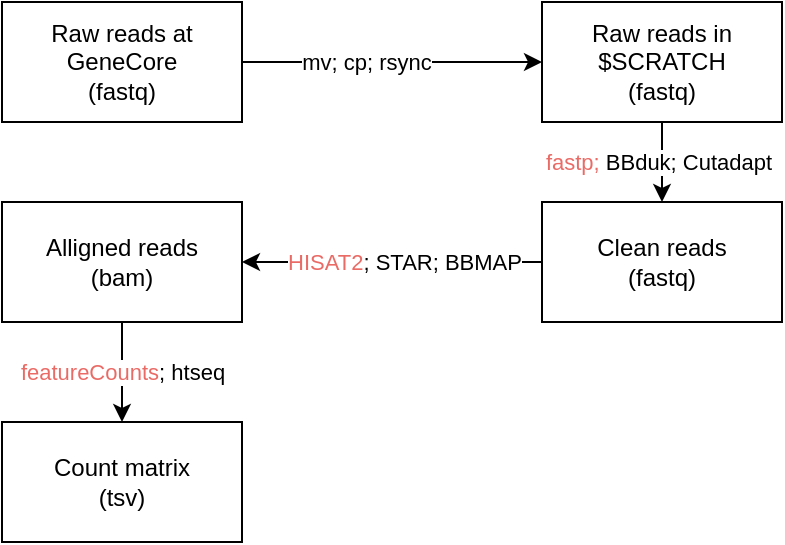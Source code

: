<mxfile version="22.0.8" type="device">
  <diagram name="Page-1" id="JdJNeL035dL0oQE3YnYG">
    <mxGraphModel dx="989" dy="539" grid="1" gridSize="10" guides="1" tooltips="1" connect="1" arrows="1" fold="1" page="1" pageScale="1" pageWidth="827" pageHeight="1169" math="0" shadow="0">
      <root>
        <mxCell id="0" />
        <mxCell id="1" parent="0" />
        <mxCell id="jvVMpGYpSncDv33kW9gz-7" style="edgeStyle=orthogonalEdgeStyle;rounded=0;orthogonalLoop=1;jettySize=auto;html=1;entryX=0;entryY=0.5;entryDx=0;entryDy=0;" parent="1" source="jvVMpGYpSncDv33kW9gz-1" target="jvVMpGYpSncDv33kW9gz-2" edge="1">
          <mxGeometry relative="1" as="geometry">
            <mxPoint x="440" y="150" as="targetPoint" />
            <Array as="points">
              <mxPoint x="340" y="130" />
              <mxPoint x="340" y="130" />
            </Array>
          </mxGeometry>
        </mxCell>
        <mxCell id="jvVMpGYpSncDv33kW9gz-10" value="mv; cp; rsync" style="edgeLabel;html=1;align=center;verticalAlign=middle;resizable=0;points=[];" parent="jvVMpGYpSncDv33kW9gz-7" vertex="1" connectable="0">
          <mxGeometry x="-0.268" y="1" relative="1" as="geometry">
            <mxPoint x="7" y="1" as="offset" />
          </mxGeometry>
        </mxCell>
        <mxCell id="jvVMpGYpSncDv33kW9gz-1" value="Raw reads at GeneCore&lt;br&gt;(fastq)" style="rounded=0;whiteSpace=wrap;html=1;" parent="1" vertex="1">
          <mxGeometry x="90" y="100" width="120" height="60" as="geometry" />
        </mxCell>
        <mxCell id="jvVMpGYpSncDv33kW9gz-8" style="edgeStyle=orthogonalEdgeStyle;rounded=0;orthogonalLoop=1;jettySize=auto;html=1;" parent="1" source="jvVMpGYpSncDv33kW9gz-2" target="jvVMpGYpSncDv33kW9gz-4" edge="1">
          <mxGeometry relative="1" as="geometry">
            <Array as="points">
              <mxPoint x="420" y="150" />
              <mxPoint x="420" y="330" />
            </Array>
          </mxGeometry>
        </mxCell>
        <mxCell id="jvVMpGYpSncDv33kW9gz-11" value="&lt;font color=&quot;#ea6b66&quot;&gt;fastp;&lt;/font&gt; BBduk; Cutadapt" style="edgeLabel;html=1;align=center;verticalAlign=middle;resizable=0;points=[];" parent="jvVMpGYpSncDv33kW9gz-8" vertex="1" connectable="0">
          <mxGeometry x="0.009" y="-2" relative="1" as="geometry">
            <mxPoint as="offset" />
          </mxGeometry>
        </mxCell>
        <mxCell id="jvVMpGYpSncDv33kW9gz-2" value="Raw reads in $SCRATCH&lt;br&gt;(fastq)" style="rounded=0;whiteSpace=wrap;html=1;" parent="1" vertex="1">
          <mxGeometry x="360" y="100" width="120" height="60" as="geometry" />
        </mxCell>
        <mxCell id="jvVMpGYpSncDv33kW9gz-9" style="edgeStyle=orthogonalEdgeStyle;rounded=0;orthogonalLoop=1;jettySize=auto;html=1;" parent="1" source="jvVMpGYpSncDv33kW9gz-4" target="jvVMpGYpSncDv33kW9gz-5" edge="1">
          <mxGeometry relative="1" as="geometry" />
        </mxCell>
        <mxCell id="jvVMpGYpSncDv33kW9gz-12" value="Text" style="edgeLabel;html=1;align=center;verticalAlign=middle;resizable=0;points=[];" parent="jvVMpGYpSncDv33kW9gz-9" vertex="1" connectable="0">
          <mxGeometry x="-0.082" y="2" relative="1" as="geometry">
            <mxPoint as="offset" />
          </mxGeometry>
        </mxCell>
        <mxCell id="jvVMpGYpSncDv33kW9gz-13" value="&lt;font color=&quot;#ea6b66&quot;&gt;HISAT2&lt;/font&gt;; STAR; BBMAP" style="edgeLabel;html=1;align=center;verticalAlign=middle;resizable=0;points=[];" parent="jvVMpGYpSncDv33kW9gz-9" vertex="1" connectable="0">
          <mxGeometry x="-0.072" y="4" relative="1" as="geometry">
            <mxPoint y="-4" as="offset" />
          </mxGeometry>
        </mxCell>
        <mxCell id="jvVMpGYpSncDv33kW9gz-4" value="Clean reads&lt;br&gt;(fastq)" style="rounded=0;whiteSpace=wrap;html=1;" parent="1" vertex="1">
          <mxGeometry x="360" y="200" width="120" height="60" as="geometry" />
        </mxCell>
        <mxCell id="jvVMpGYpSncDv33kW9gz-14" style="edgeStyle=orthogonalEdgeStyle;rounded=0;orthogonalLoop=1;jettySize=auto;html=1;" parent="1" source="jvVMpGYpSncDv33kW9gz-5" target="jvVMpGYpSncDv33kW9gz-6" edge="1">
          <mxGeometry relative="1" as="geometry" />
        </mxCell>
        <mxCell id="jvVMpGYpSncDv33kW9gz-15" value="&lt;font color=&quot;#ea6b66&quot;&gt;featureCounts&lt;/font&gt;; htseq" style="edgeLabel;html=1;align=center;verticalAlign=middle;resizable=0;points=[];" parent="jvVMpGYpSncDv33kW9gz-14" vertex="1" connectable="0">
          <mxGeometry x="-0.358" relative="1" as="geometry">
            <mxPoint y="9" as="offset" />
          </mxGeometry>
        </mxCell>
        <mxCell id="jvVMpGYpSncDv33kW9gz-5" value="Alligned reads&lt;br&gt;(bam)" style="rounded=0;whiteSpace=wrap;html=1;" parent="1" vertex="1">
          <mxGeometry x="90" y="200" width="120" height="60" as="geometry" />
        </mxCell>
        <mxCell id="jvVMpGYpSncDv33kW9gz-6" value="Count matrix&lt;br&gt;(tsv)" style="rounded=0;whiteSpace=wrap;html=1;" parent="1" vertex="1">
          <mxGeometry x="90" y="310" width="120" height="60" as="geometry" />
        </mxCell>
      </root>
    </mxGraphModel>
  </diagram>
</mxfile>
